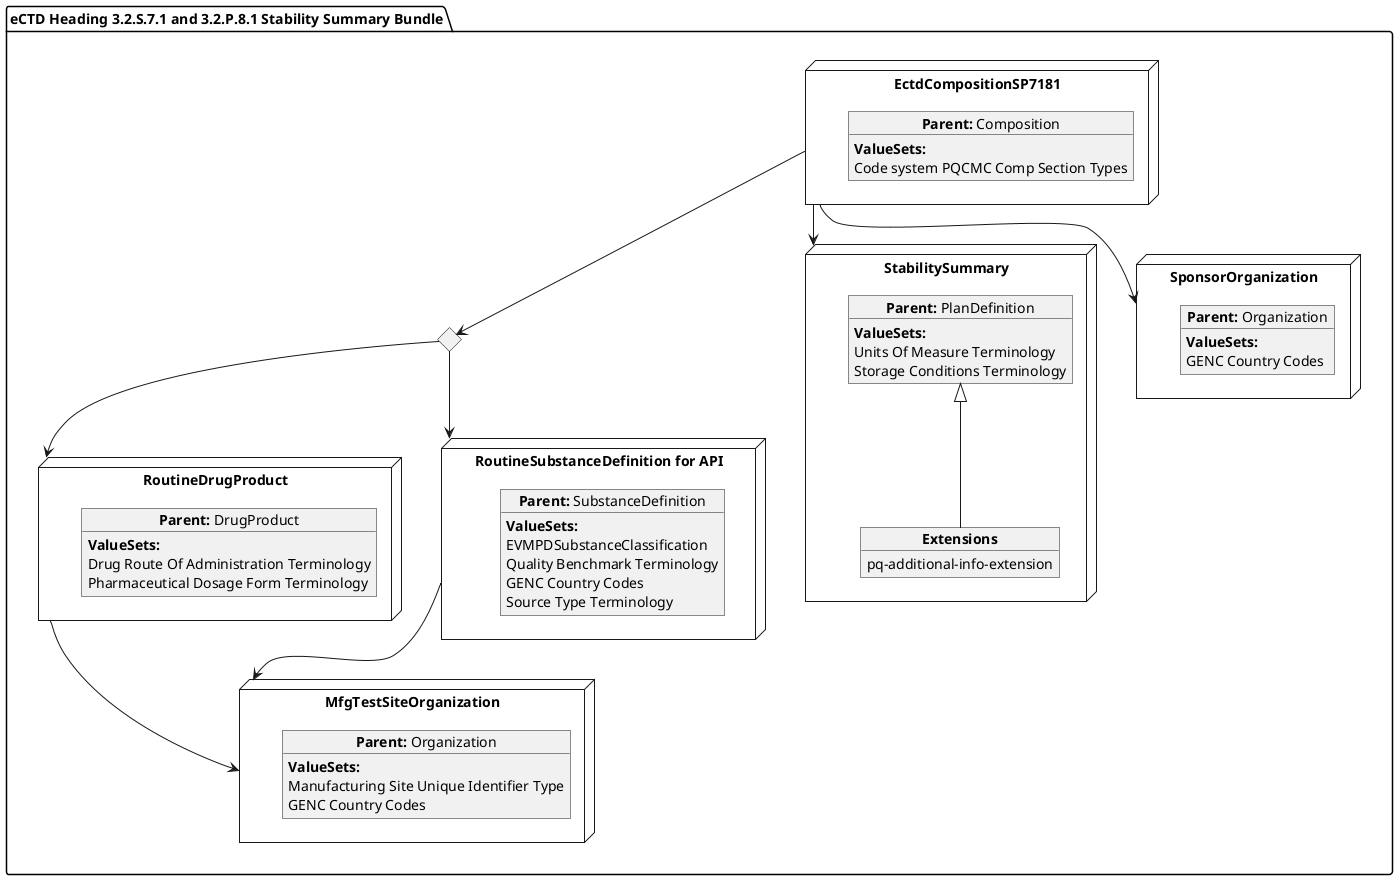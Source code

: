 @startuml
allowmixing
'Mixed model of use case and object
package "eCTD Heading 3.2.S.7.1 and 3.2.P.8.1 Stability Summary Bundle" as NODES {

  node "RoutineDrugProduct" as NN { 
      object "**Parent:** DrugProduct" as obj3 {
        **ValueSets:**
        Drug Route Of Administration Terminology
        Pharmaceutical Dosage Form Terminology
          
      }
}
diamond CH

node "RoutineSubstanceDefinition for API" as NNS { 
      object "**Parent:** SubstanceDefinition" as obj4 {
                **ValueSets:**
                EVMPDSubstanceClassification
                Quality Benchmark Terminology
                GENC Country Codes
                Source Type Terminology
      }
}

node "MfgTestSiteOrganization" as NMFG { 
      object "**Parent:** Organization" as objDP {
         **ValueSets:**
        Manufacturing Site Unique Identifier Type
	    GENC Country Codes
    }
}

node "StabilitySummary" as NMain { 
      object "**Parent:** PlanDefinition" as objMain {
        **ValueSets:**
	Units Of Measure Terminology
      Storage Conditions Terminology
      }  
      object "**Extensions**" as objExs2 {
        pq-additional-info-extension
}

objMain <|-- objExs2  
}

node "EctdCompositionSP7181" as N1 { 
      object "**Parent:** Composition" as obj1 {
      **ValueSets:**
  Code system PQCMC Comp Section Types
    }
}
node "SponsorOrganization" as NSO { 
      object "**Parent:** Organization" as objAu {
        **ValueSets:**
        GENC Country Codes
    }
}

CH --> NN
CH --> NNS
N1 --> CH
N1 --> NSO
NN --> NMFG
NNS --> NMFG
N1 --> NMain

}
@enduml